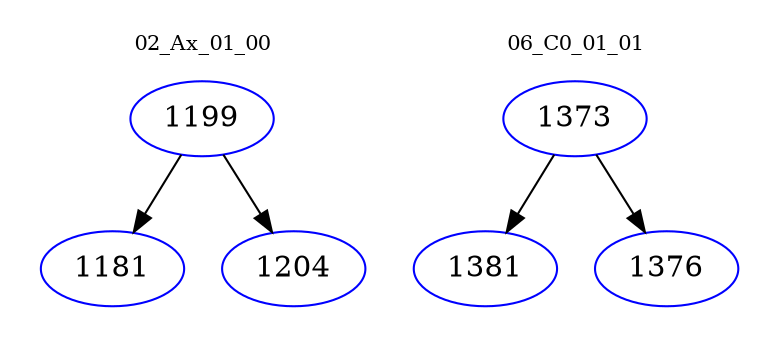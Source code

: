 digraph{
subgraph cluster_0 {
color = white
label = "02_Ax_01_00";
fontsize=10;
T0_1199 [label="1199", color="blue"]
T0_1199 -> T0_1181 [color="black"]
T0_1181 [label="1181", color="blue"]
T0_1199 -> T0_1204 [color="black"]
T0_1204 [label="1204", color="blue"]
}
subgraph cluster_1 {
color = white
label = "06_C0_01_01";
fontsize=10;
T1_1373 [label="1373", color="blue"]
T1_1373 -> T1_1381 [color="black"]
T1_1381 [label="1381", color="blue"]
T1_1373 -> T1_1376 [color="black"]
T1_1376 [label="1376", color="blue"]
}
}
